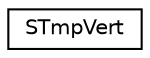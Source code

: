 digraph G
{
  edge [fontname="Helvetica",fontsize="10",labelfontname="Helvetica",labelfontsize="10"];
  node [fontname="Helvetica",fontsize="10",shape=record];
  rankdir=LR;
  Node1 [label="STmpVert",height=0.2,width=0.4,color="black", fillcolor="white", style="filled",URL="$dc/d07/structSTmpVert.html"];
}

